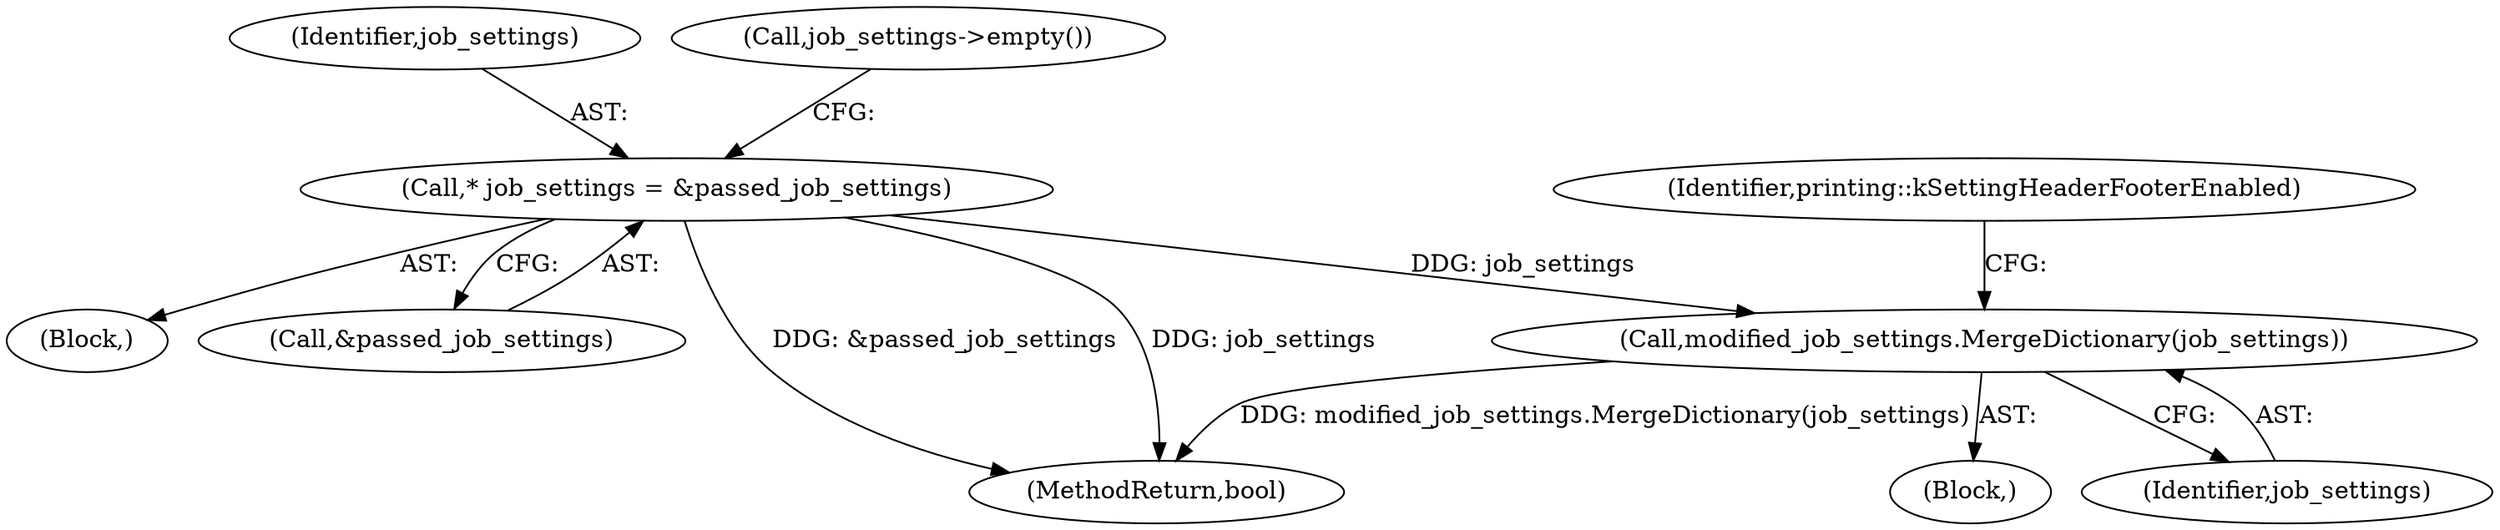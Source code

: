 digraph "0_Chrome_7a3439b3d169047c1c07f28a6f9cda341328980b_5@pointer" {
"1000152" [label="(Call,modified_job_settings.MergeDictionary(job_settings))"];
"1000108" [label="(Call,* job_settings = &passed_job_settings)"];
"1000153" [label="(Identifier,job_settings)"];
"1000155" [label="(Identifier,printing::kSettingHeaderFooterEnabled)"];
"1000104" [label="(Block,)"];
"1000152" [label="(Call,modified_job_settings.MergeDictionary(job_settings))"];
"1000109" [label="(Identifier,job_settings)"];
"1000114" [label="(Call,job_settings->empty())"];
"1000110" [label="(Call,&passed_job_settings)"];
"1000337" [label="(MethodReturn,bool)"];
"1000151" [label="(Block,)"];
"1000108" [label="(Call,* job_settings = &passed_job_settings)"];
"1000152" -> "1000151"  [label="AST: "];
"1000152" -> "1000153"  [label="CFG: "];
"1000153" -> "1000152"  [label="AST: "];
"1000155" -> "1000152"  [label="CFG: "];
"1000152" -> "1000337"  [label="DDG: modified_job_settings.MergeDictionary(job_settings)"];
"1000108" -> "1000152"  [label="DDG: job_settings"];
"1000108" -> "1000104"  [label="AST: "];
"1000108" -> "1000110"  [label="CFG: "];
"1000109" -> "1000108"  [label="AST: "];
"1000110" -> "1000108"  [label="AST: "];
"1000114" -> "1000108"  [label="CFG: "];
"1000108" -> "1000337"  [label="DDG: &passed_job_settings"];
"1000108" -> "1000337"  [label="DDG: job_settings"];
}
